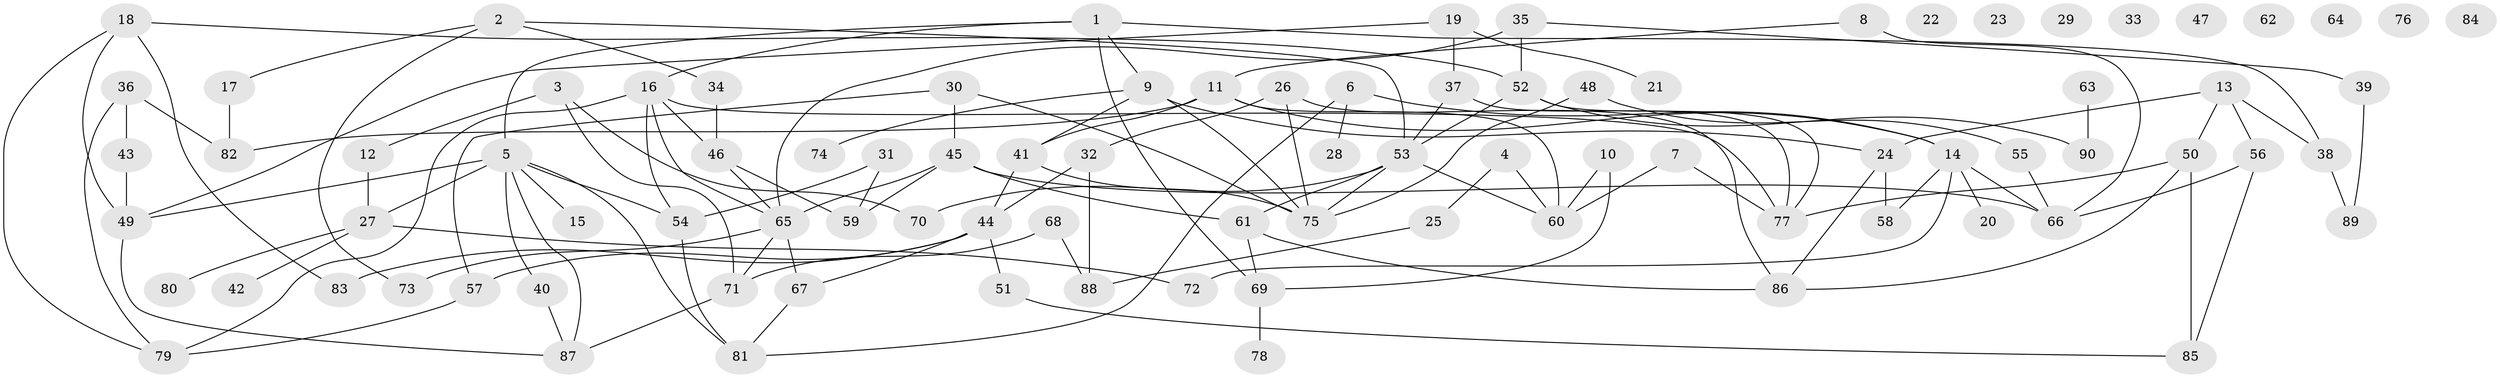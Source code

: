 // Generated by graph-tools (version 1.1) at 2025/25/03/09/25 03:25:17]
// undirected, 90 vertices, 131 edges
graph export_dot {
graph [start="1"]
  node [color=gray90,style=filled];
  1;
  2;
  3;
  4;
  5;
  6;
  7;
  8;
  9;
  10;
  11;
  12;
  13;
  14;
  15;
  16;
  17;
  18;
  19;
  20;
  21;
  22;
  23;
  24;
  25;
  26;
  27;
  28;
  29;
  30;
  31;
  32;
  33;
  34;
  35;
  36;
  37;
  38;
  39;
  40;
  41;
  42;
  43;
  44;
  45;
  46;
  47;
  48;
  49;
  50;
  51;
  52;
  53;
  54;
  55;
  56;
  57;
  58;
  59;
  60;
  61;
  62;
  63;
  64;
  65;
  66;
  67;
  68;
  69;
  70;
  71;
  72;
  73;
  74;
  75;
  76;
  77;
  78;
  79;
  80;
  81;
  82;
  83;
  84;
  85;
  86;
  87;
  88;
  89;
  90;
  1 -- 5;
  1 -- 9;
  1 -- 16;
  1 -- 38;
  1 -- 69;
  2 -- 17;
  2 -- 34;
  2 -- 53;
  2 -- 73;
  3 -- 12;
  3 -- 70;
  3 -- 71;
  4 -- 25;
  4 -- 60;
  5 -- 15;
  5 -- 27;
  5 -- 40;
  5 -- 49;
  5 -- 54;
  5 -- 81;
  5 -- 87;
  6 -- 14;
  6 -- 28;
  6 -- 81;
  7 -- 60;
  7 -- 77;
  8 -- 11;
  8 -- 66;
  9 -- 24;
  9 -- 41;
  9 -- 74;
  9 -- 75;
  10 -- 60;
  10 -- 69;
  11 -- 14;
  11 -- 41;
  11 -- 60;
  11 -- 82;
  12 -- 27;
  13 -- 24;
  13 -- 38;
  13 -- 50;
  13 -- 56;
  14 -- 20;
  14 -- 58;
  14 -- 66;
  14 -- 72;
  16 -- 46;
  16 -- 54;
  16 -- 65;
  16 -- 77;
  16 -- 79;
  17 -- 82;
  18 -- 49;
  18 -- 52;
  18 -- 79;
  18 -- 83;
  19 -- 21;
  19 -- 37;
  19 -- 49;
  24 -- 58;
  24 -- 86;
  25 -- 88;
  26 -- 32;
  26 -- 75;
  26 -- 86;
  27 -- 42;
  27 -- 72;
  27 -- 80;
  30 -- 45;
  30 -- 57;
  30 -- 75;
  31 -- 54;
  31 -- 59;
  32 -- 44;
  32 -- 88;
  34 -- 46;
  35 -- 39;
  35 -- 52;
  35 -- 65;
  36 -- 43;
  36 -- 79;
  36 -- 82;
  37 -- 53;
  37 -- 77;
  38 -- 89;
  39 -- 89;
  40 -- 87;
  41 -- 44;
  41 -- 75;
  43 -- 49;
  44 -- 51;
  44 -- 57;
  44 -- 67;
  44 -- 83;
  45 -- 59;
  45 -- 61;
  45 -- 65;
  45 -- 66;
  46 -- 59;
  46 -- 65;
  48 -- 55;
  48 -- 75;
  49 -- 87;
  50 -- 77;
  50 -- 85;
  50 -- 86;
  51 -- 85;
  52 -- 53;
  52 -- 77;
  52 -- 90;
  53 -- 60;
  53 -- 61;
  53 -- 70;
  53 -- 75;
  54 -- 81;
  55 -- 66;
  56 -- 66;
  56 -- 85;
  57 -- 79;
  61 -- 69;
  61 -- 86;
  63 -- 90;
  65 -- 67;
  65 -- 71;
  65 -- 73;
  67 -- 81;
  68 -- 71;
  68 -- 88;
  69 -- 78;
  71 -- 87;
}
